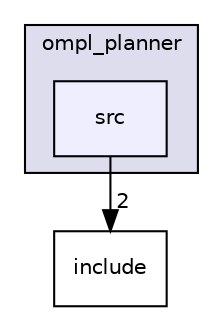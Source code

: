 digraph "ompl_planner/src" {
  compound=true
  node [ fontsize="10", fontname="Helvetica"];
  edge [ labelfontsize="10", labelfontname="Helvetica"];
  subgraph clusterdir_de8de6e9523c1c9d0cc867c6e533c81c {
    graph [ bgcolor="#ddddee", pencolor="black", label="ompl_planner" fontname="Helvetica", fontsize="10", URL="dir_de8de6e9523c1c9d0cc867c6e533c81c.html"]
  dir_67b1729c394e1a7373c47282ab40181b [shape=box, label="src", style="filled", fillcolor="#eeeeff", pencolor="black", URL="dir_67b1729c394e1a7373c47282ab40181b.html"];
  }
  dir_c99c14e8f99107bb080b2a8e5f86ea56 [shape=box label="include" URL="dir_c99c14e8f99107bb080b2a8e5f86ea56.html"];
  dir_67b1729c394e1a7373c47282ab40181b->dir_c99c14e8f99107bb080b2a8e5f86ea56 [headlabel="2", labeldistance=1.5 headhref="dir_000047_000046.html"];
}
